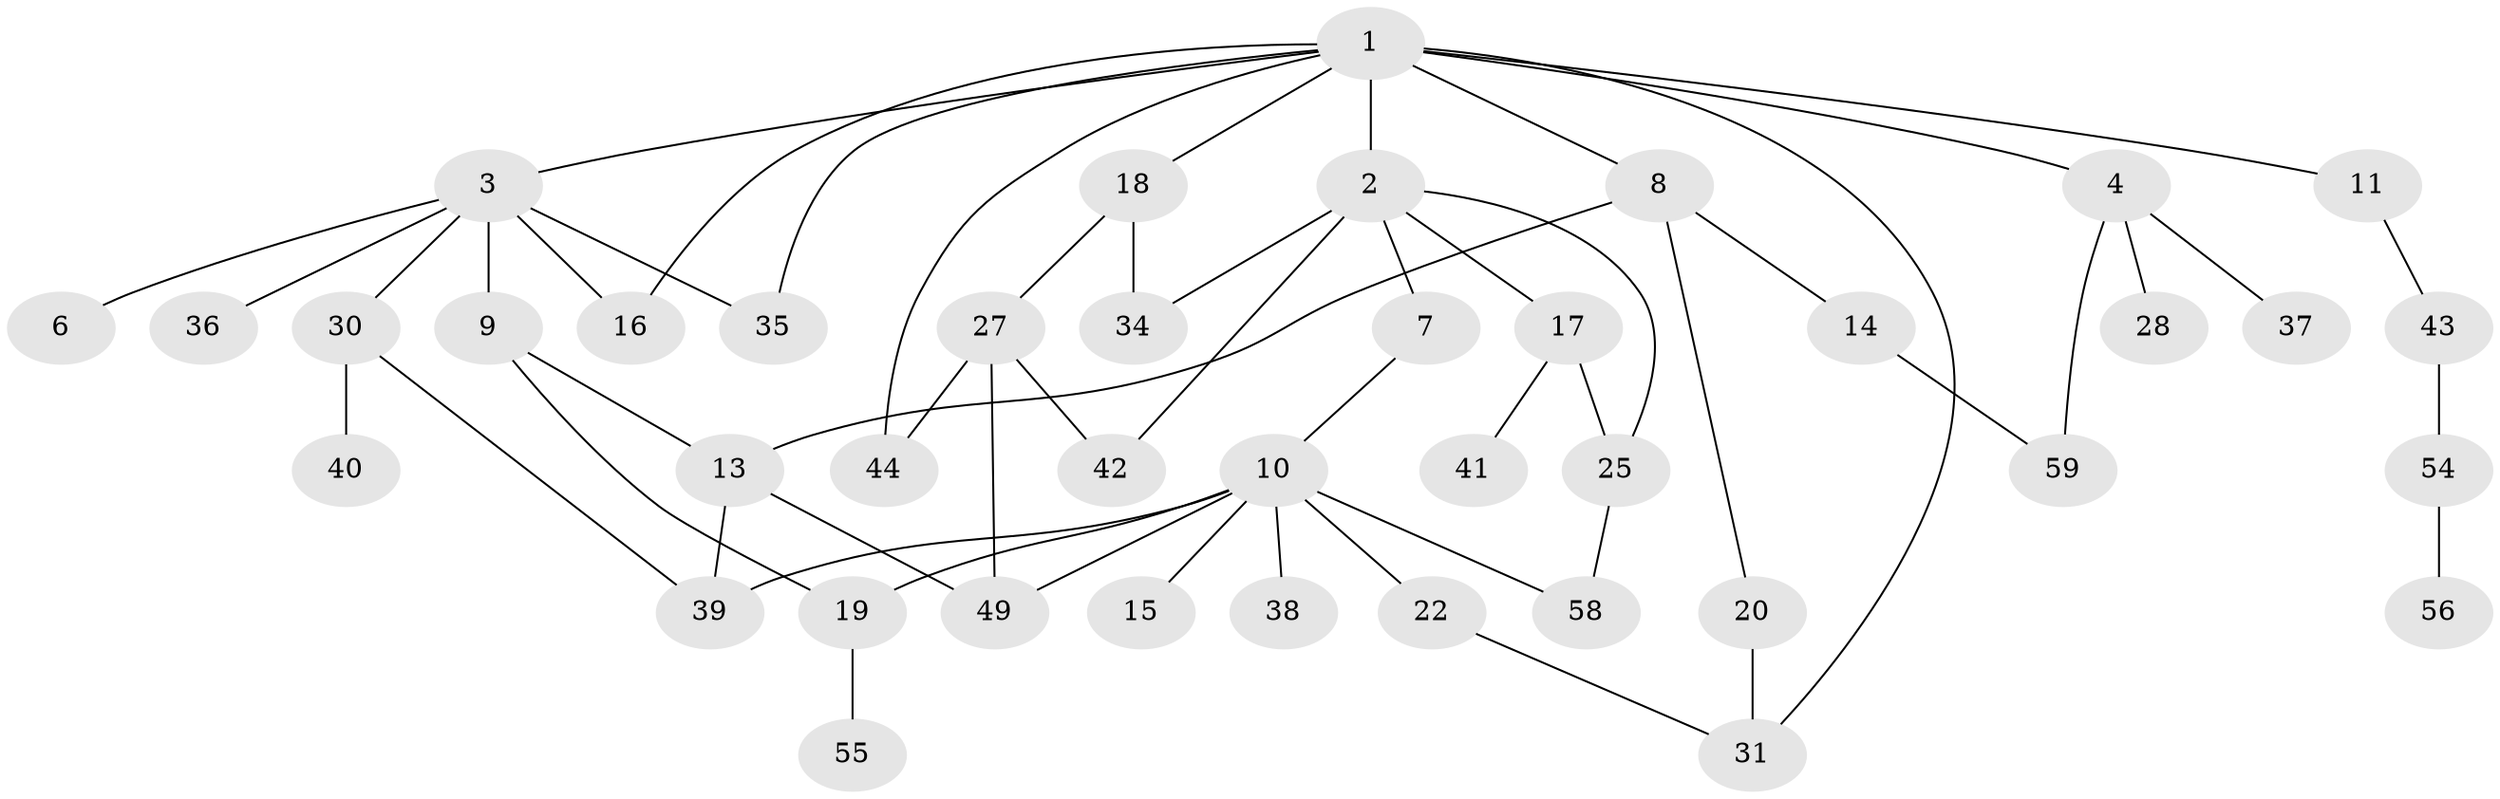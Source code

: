 // Generated by graph-tools (version 1.1) at 2025/23/03/03/25 07:23:30]
// undirected, 41 vertices, 56 edges
graph export_dot {
graph [start="1"]
  node [color=gray90,style=filled];
  1 [super="+26"];
  2 [super="+21"];
  3 [super="+29"];
  4 [super="+5"];
  6 [super="+23"];
  7;
  8 [super="+57"];
  9;
  10 [super="+12"];
  11;
  13 [super="+45"];
  14 [super="+46"];
  15;
  16 [super="+48"];
  17 [super="+24"];
  18;
  19 [super="+33"];
  20;
  22 [super="+32"];
  25;
  27 [super="+52"];
  28;
  30;
  31 [super="+50"];
  34;
  35;
  36;
  37;
  38;
  39;
  40;
  41;
  42 [super="+51"];
  43 [super="+53"];
  44 [super="+47"];
  49;
  54;
  55;
  56;
  58;
  59;
  1 -- 2 [weight=2];
  1 -- 3;
  1 -- 4;
  1 -- 8;
  1 -- 11;
  1 -- 16;
  1 -- 18;
  1 -- 31;
  1 -- 35;
  1 -- 44;
  2 -- 7;
  2 -- 17;
  2 -- 34;
  2 -- 42;
  2 -- 25;
  3 -- 6;
  3 -- 9;
  3 -- 36;
  3 -- 35;
  3 -- 30;
  3 -- 16;
  4 -- 37;
  4 -- 59;
  4 -- 28;
  7 -- 10;
  8 -- 14;
  8 -- 20;
  8 -- 13;
  9 -- 13;
  9 -- 19;
  10 -- 22;
  10 -- 38;
  10 -- 39;
  10 -- 49;
  10 -- 58;
  10 -- 19;
  10 -- 15;
  11 -- 43;
  13 -- 49;
  13 -- 39;
  14 -- 59 [weight=2];
  17 -- 25;
  17 -- 41;
  18 -- 27;
  18 -- 34;
  19 -- 55;
  20 -- 31;
  22 -- 31;
  25 -- 58;
  27 -- 49;
  27 -- 42;
  27 -- 44;
  30 -- 40;
  30 -- 39;
  43 -- 54;
  54 -- 56;
}

